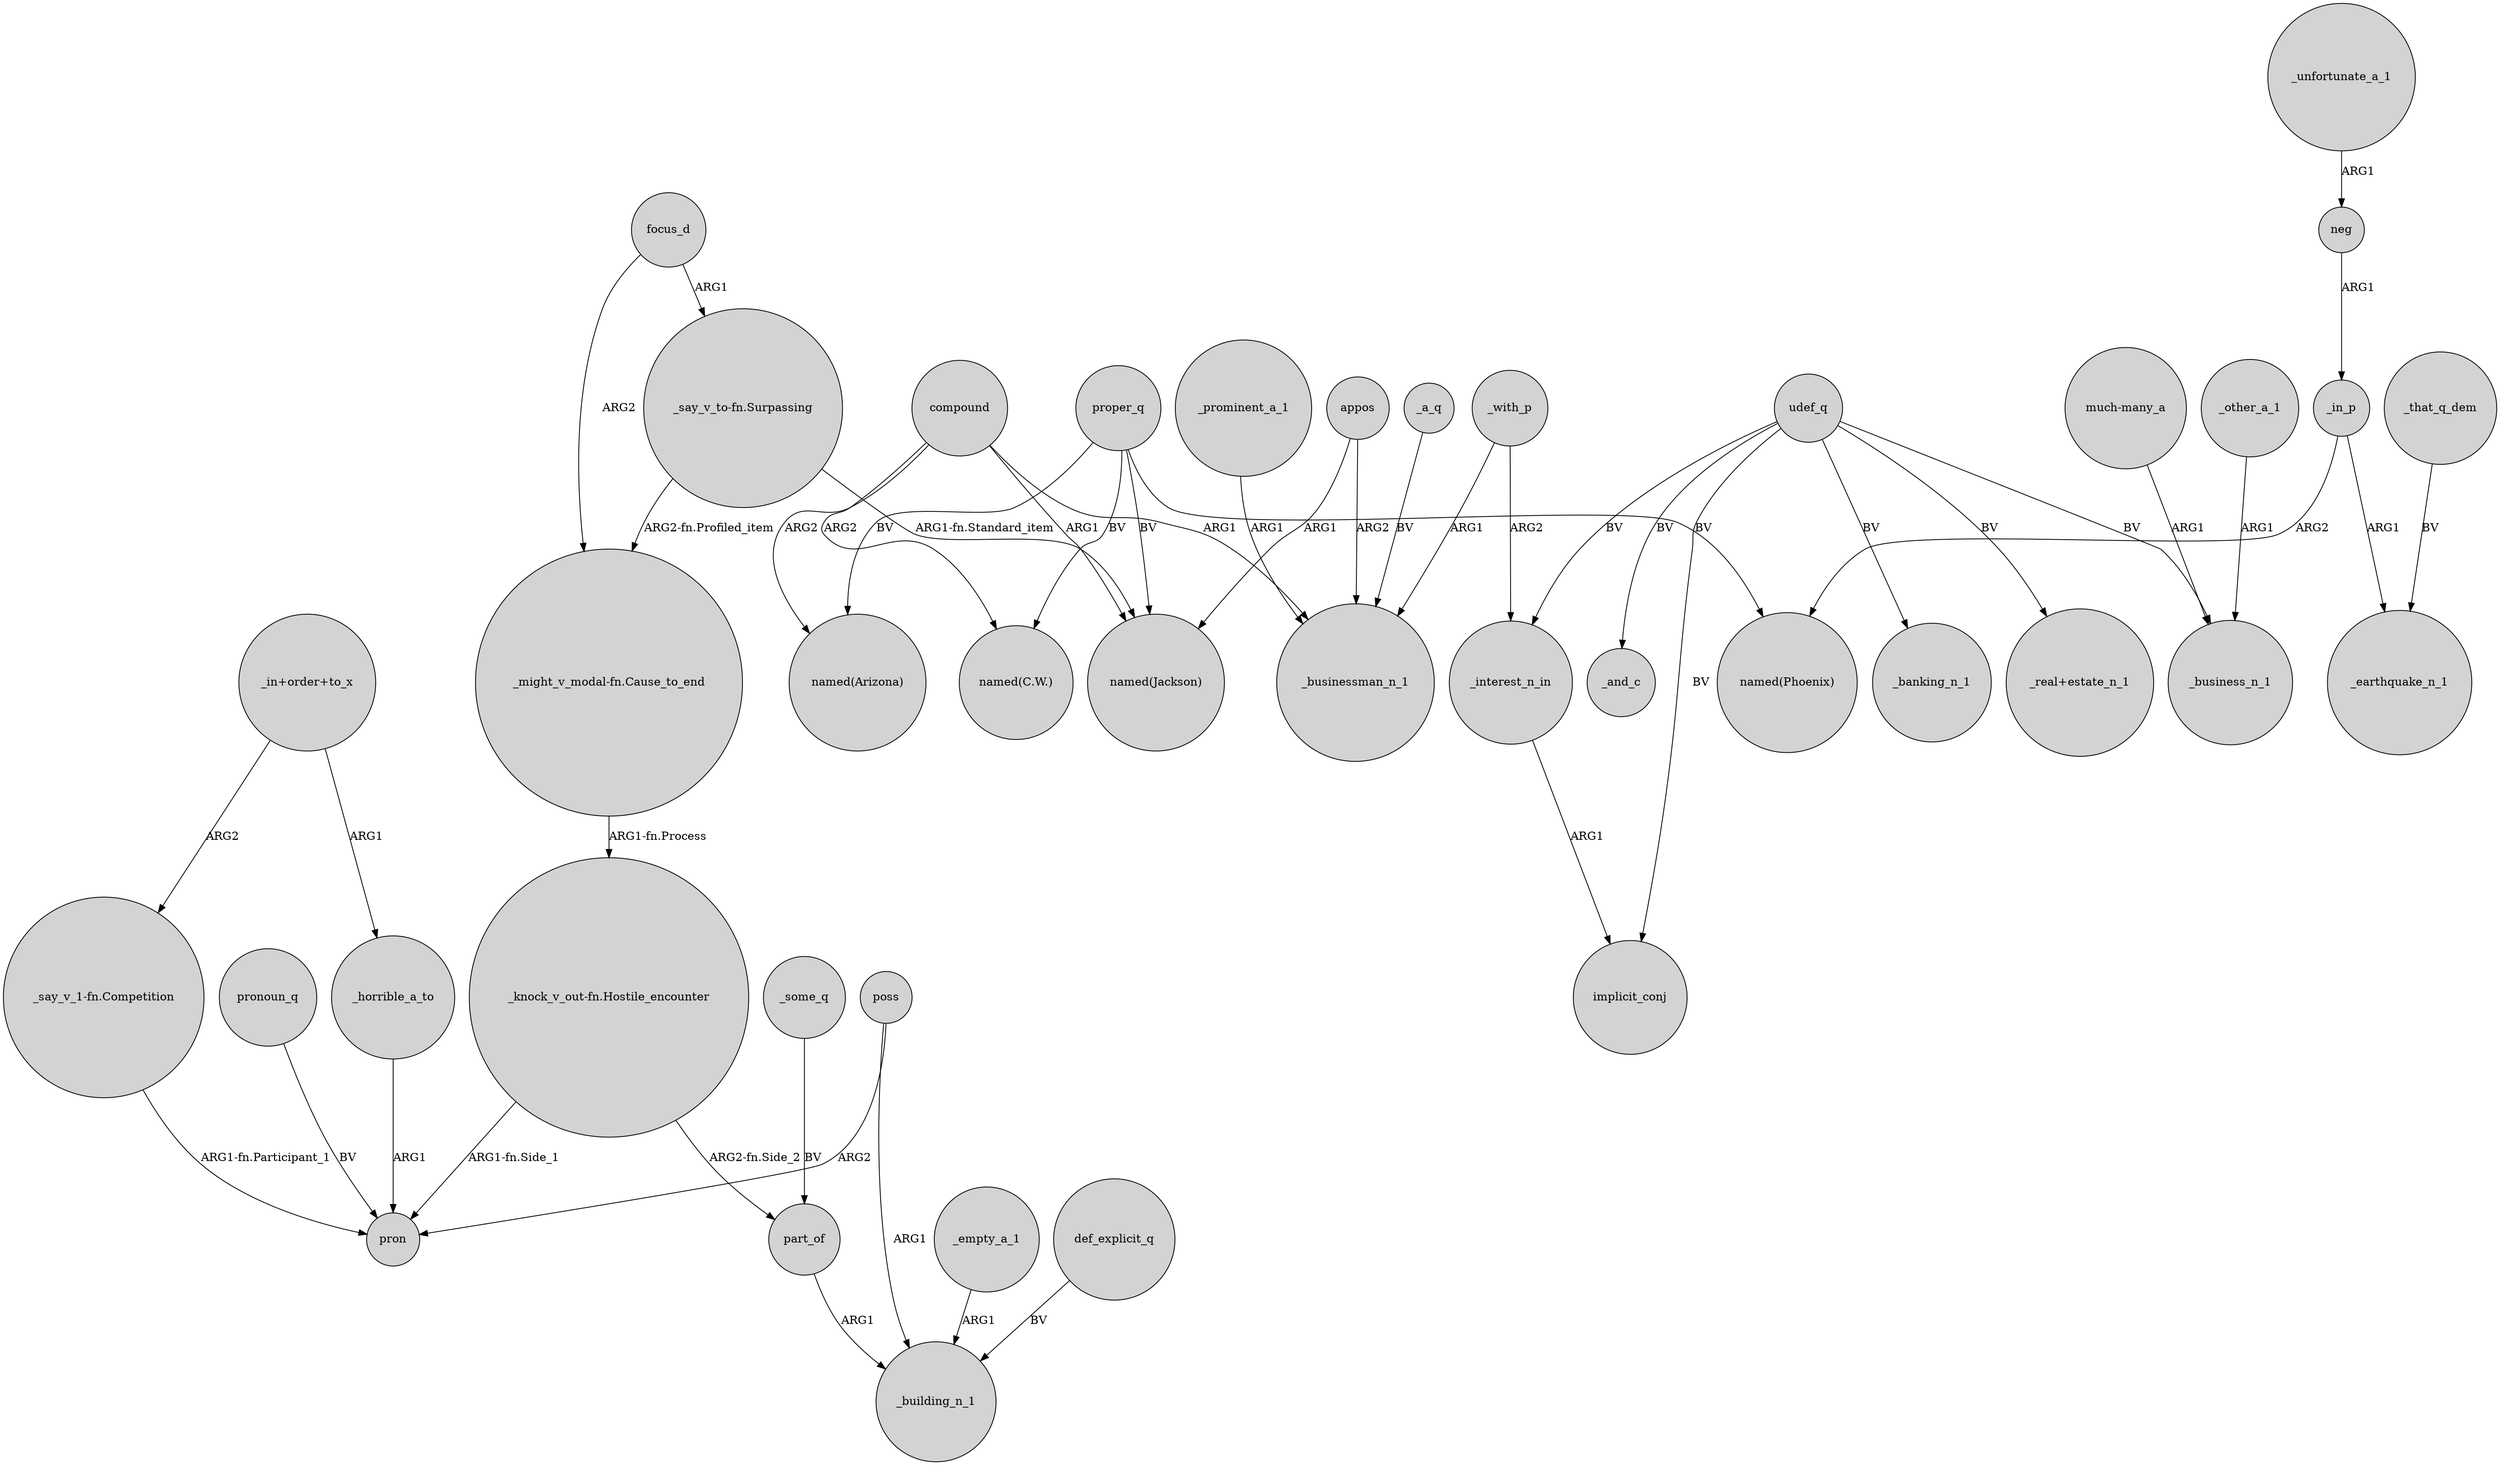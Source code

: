 digraph {
	node [shape=circle style=filled]
	"_in+order+to_x" -> _horrible_a_to [label=ARG1]
	_interest_n_in -> implicit_conj [label=ARG1]
	focus_d -> "_might_v_modal-fn.Cause_to_end" [label=ARG2]
	proper_q -> "named(Arizona)" [label=BV]
	_that_q_dem -> _earthquake_n_1 [label=BV]
	"_knock_v_out-fn.Hostile_encounter" -> part_of [label="ARG2-fn.Side_2"]
	proper_q -> "named(Phoenix)" [label=BV]
	proper_q -> "named(Jackson)" [label=BV]
	neg -> _in_p [label=ARG1]
	"_knock_v_out-fn.Hostile_encounter" -> pron [label="ARG1-fn.Side_1"]
	udef_q -> _and_c [label=BV]
	udef_q -> _business_n_1 [label=BV]
	compound -> _businessman_n_1 [label=ARG1]
	_with_p -> _interest_n_in [label=ARG2]
	_prominent_a_1 -> _businessman_n_1 [label=ARG1]
	poss -> _building_n_1 [label=ARG1]
	pronoun_q -> pron [label=BV]
	poss -> pron [label=ARG2]
	"_might_v_modal-fn.Cause_to_end" -> "_knock_v_out-fn.Hostile_encounter" [label="ARG1-fn.Process"]
	_empty_a_1 -> _building_n_1 [label=ARG1]
	_with_p -> _businessman_n_1 [label=ARG1]
	compound -> "named(C.W.)" [label=ARG2]
	proper_q -> "named(C.W.)" [label=BV]
	"_say_v_1-fn.Competition" -> pron [label="ARG1-fn.Participant_1"]
	compound -> "named(Arizona)" [label=ARG2]
	udef_q -> _banking_n_1 [label=BV]
	"_say_v_to-fn.Surpassing" -> "_might_v_modal-fn.Cause_to_end" [label="ARG2-fn.Profiled_item"]
	"much-many_a" -> _business_n_1 [label=ARG1]
	_some_q -> part_of [label=BV]
	"_say_v_to-fn.Surpassing" -> "named(Jackson)" [label="ARG1-fn.Standard_item"]
	def_explicit_q -> _building_n_1 [label=BV]
	focus_d -> "_say_v_to-fn.Surpassing" [label=ARG1]
	udef_q -> _interest_n_in [label=BV]
	_horrible_a_to -> pron [label=ARG1]
	_unfortunate_a_1 -> neg [label=ARG1]
	_other_a_1 -> _business_n_1 [label=ARG1]
	appos -> _businessman_n_1 [label=ARG2]
	_a_q -> _businessman_n_1 [label=BV]
	_in_p -> _earthquake_n_1 [label=ARG1]
	udef_q -> "_real+estate_n_1" [label=BV]
	"_in+order+to_x" -> "_say_v_1-fn.Competition" [label=ARG2]
	_in_p -> "named(Phoenix)" [label=ARG2]
	compound -> "named(Jackson)" [label=ARG1]
	udef_q -> implicit_conj [label=BV]
	part_of -> _building_n_1 [label=ARG1]
	appos -> "named(Jackson)" [label=ARG1]
}
